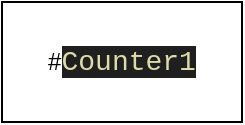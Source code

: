 <mxfile>
    <diagram id="uoK7Nd-7Qj3RWBXFYvMU" name="Page-1">
        <mxGraphModel dx="1997" dy="631" grid="1" gridSize="10" guides="1" tooltips="1" connect="1" arrows="1" fold="1" page="1" pageScale="1" pageWidth="850" pageHeight="1100" math="0" shadow="0">
            <root>
                <mxCell id="0"/>
                <mxCell id="1" parent="0"/>
                <object label="#&lt;span style=&quot;color: rgb(220, 220, 170); background-color: rgb(31, 31, 31); font-family: Consolas, &amp;quot;Courier New&amp;quot;, monospace; font-size: 14px;&quot;&gt;Counter1&lt;/span&gt;" content="" id="2">
                    <mxCell style="rounded=0;whiteSpace=wrap;html=1;" vertex="1" parent="1">
                        <mxGeometry x="-690" y="40" width="120" height="60" as="geometry"/>
                    </mxCell>
                </object>
            </root>
        </mxGraphModel>
    </diagram>
</mxfile>